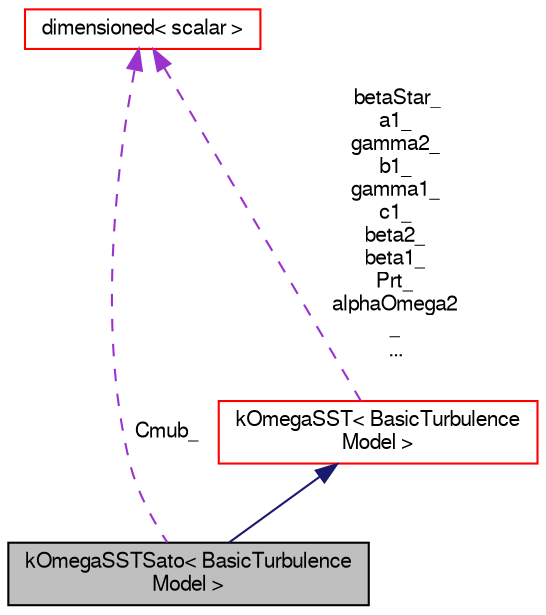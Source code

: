 digraph "kOmegaSSTSato&lt; BasicTurbulenceModel &gt;"
{
  bgcolor="transparent";
  edge [fontname="FreeSans",fontsize="10",labelfontname="FreeSans",labelfontsize="10"];
  node [fontname="FreeSans",fontsize="10",shape=record];
  Node1 [label="kOmegaSSTSato\< BasicTurbulence\lModel \>",height=0.2,width=0.4,color="black", fillcolor="grey75", style="filled" fontcolor="black"];
  Node2 -> Node1 [dir="back",color="midnightblue",fontsize="10",style="solid",fontname="FreeSans"];
  Node2 [label="kOmegaSST\< BasicTurbulence\lModel \>",height=0.2,width=0.4,color="red",URL="$a01207.html",tooltip="Implementation of the k-omega-SST turbulence model for incompressible and compressible flows..."];
  Node3 -> Node2 [dir="back",color="darkorchid3",fontsize="10",style="dashed",label=" betaStar_\na1_\ngamma2_\nb1_\ngamma1_\nc1_\nbeta2_\nbeta1_\nPrt_\nalphaOmega2\l_\n..." ,fontname="FreeSans"];
  Node3 [label="dimensioned\< scalar \>",height=0.2,width=0.4,color="red",URL="$a00510.html"];
  Node3 -> Node1 [dir="back",color="darkorchid3",fontsize="10",style="dashed",label=" Cmub_" ,fontname="FreeSans"];
}
